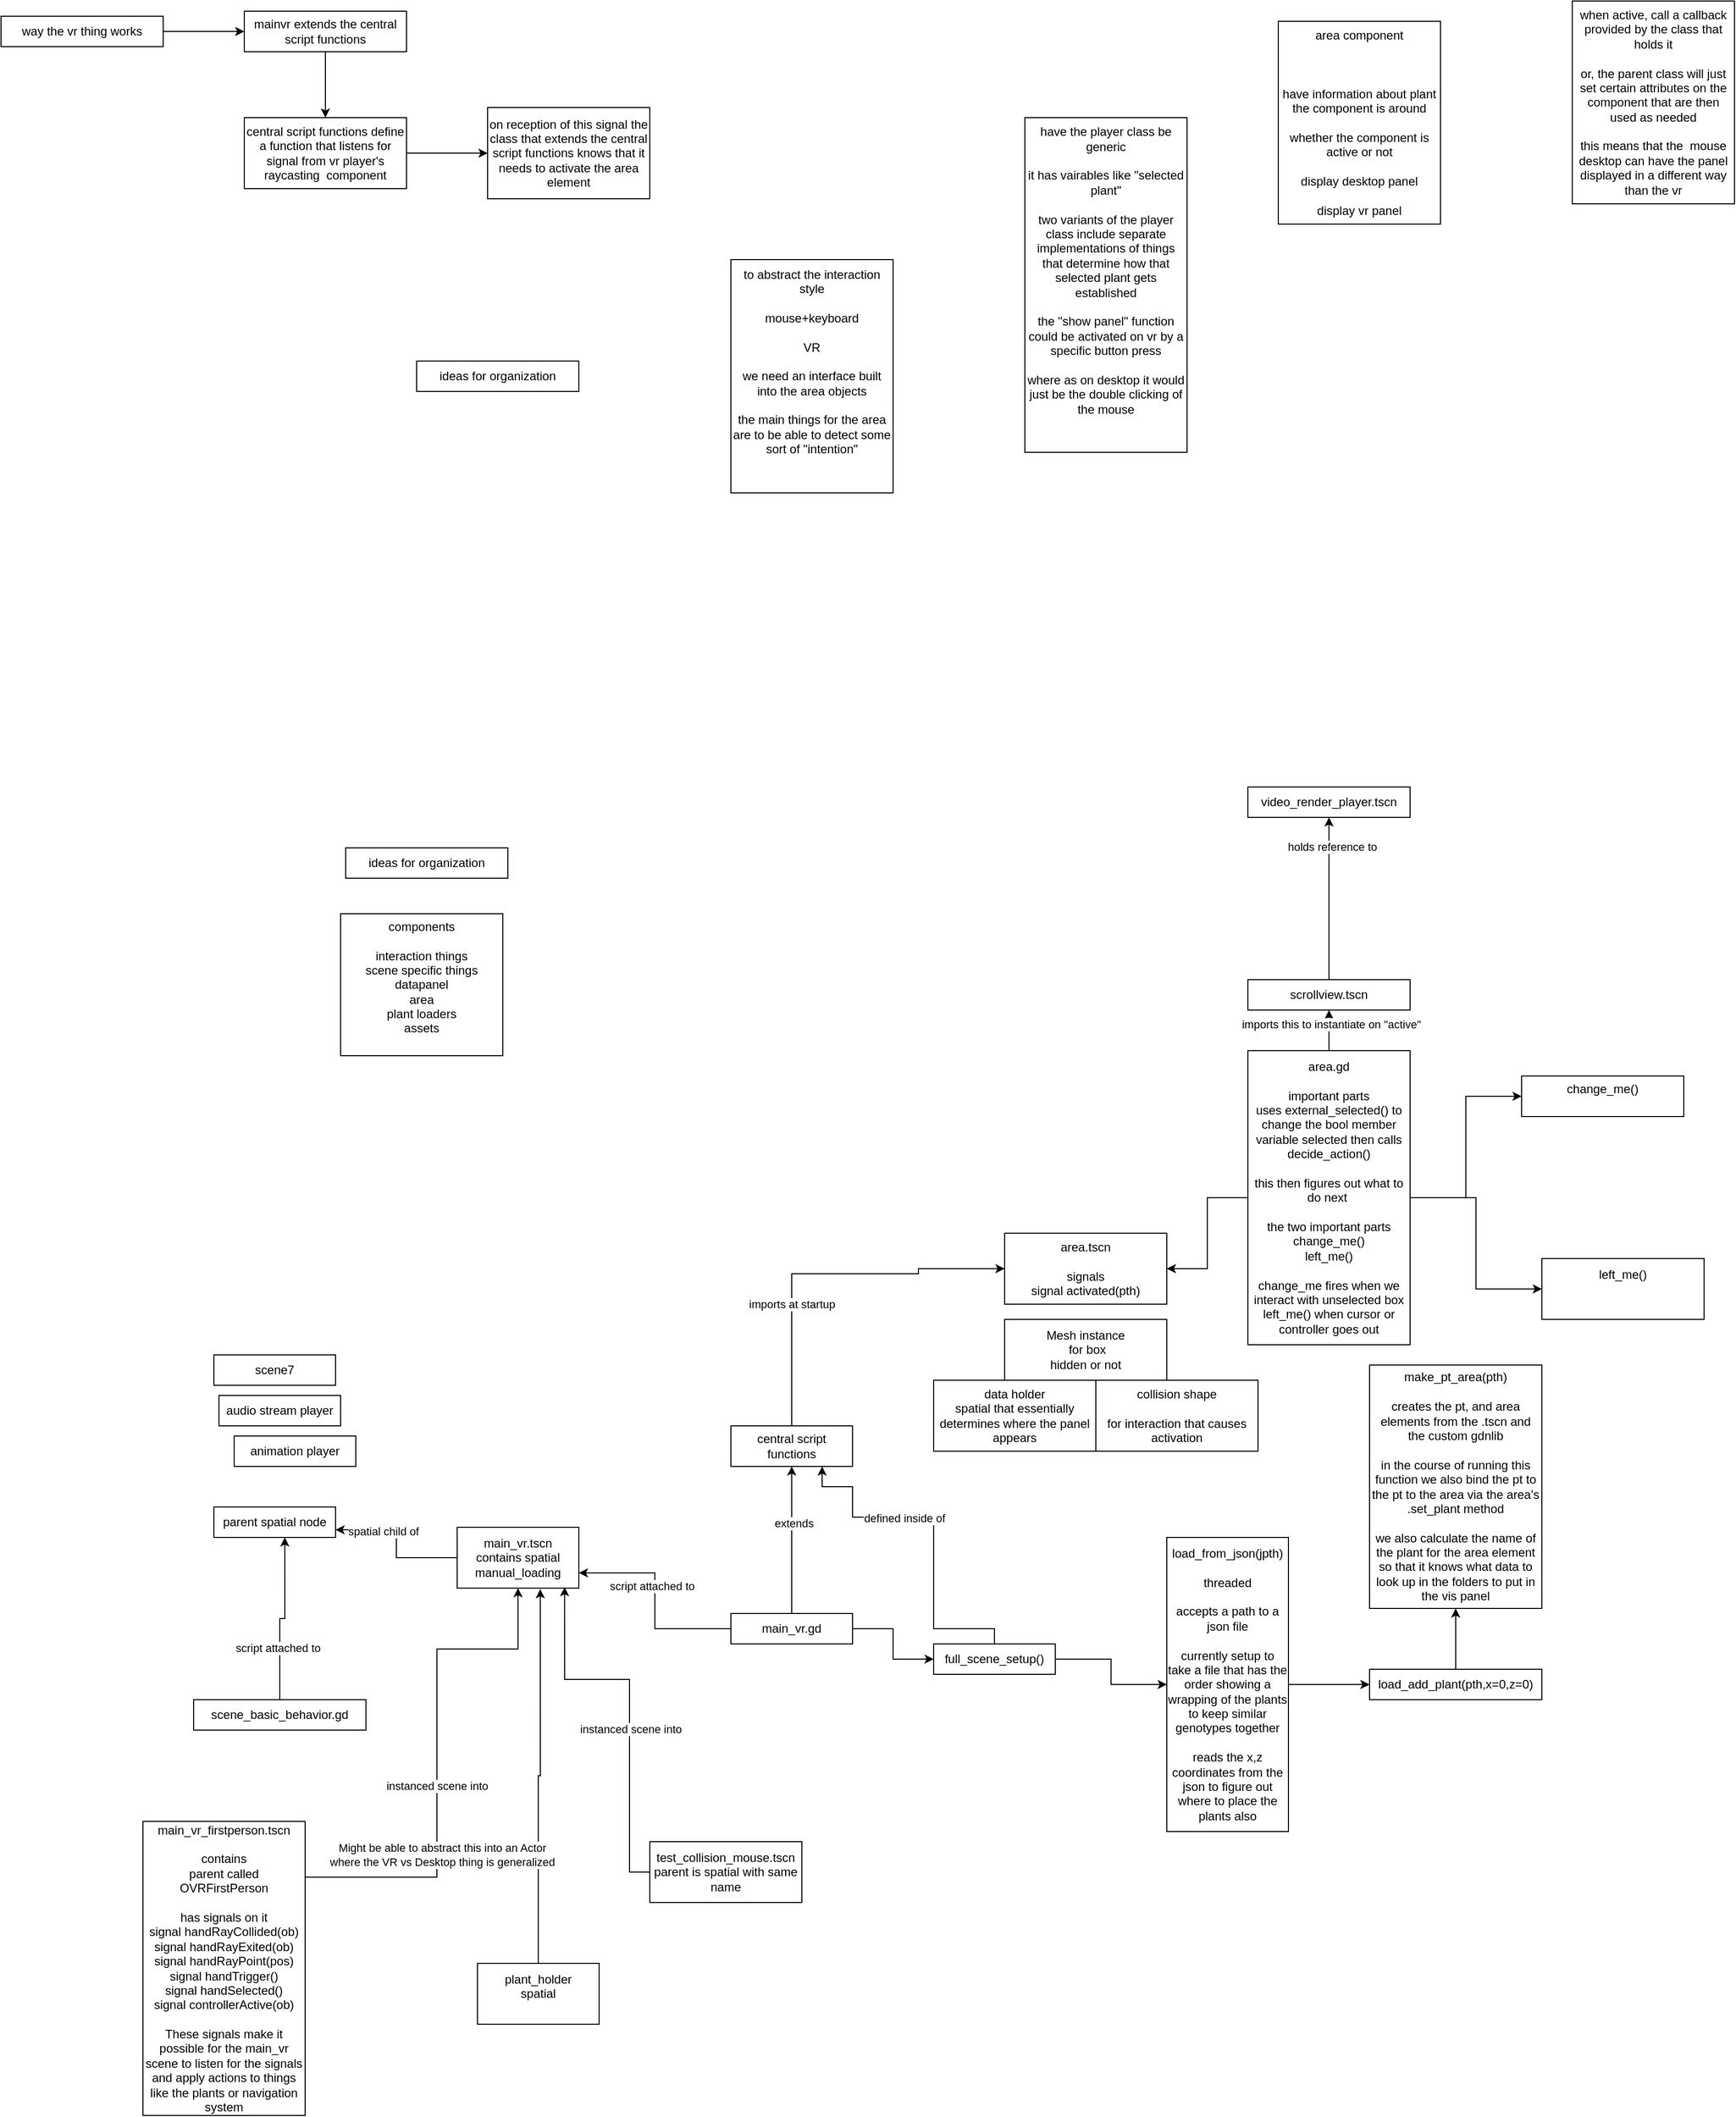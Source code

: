 <mxfile version="21.5.2" type="github">
  <diagram name="Page-1" id="0wguQ76YiwSqDK99gHfy">
    <mxGraphModel dx="2210" dy="2966" grid="1" gridSize="10" guides="1" tooltips="1" connect="1" arrows="1" fold="1" page="1" pageScale="1" pageWidth="850" pageHeight="1100" math="0" shadow="0">
      <root>
        <mxCell id="0" />
        <mxCell id="1" parent="0" />
        <mxCell id="4kwB6RhjjtPIvawW0hcN-1" value="parent spatial node" style="rounded=0;whiteSpace=wrap;html=1;resizeHeight=1;fixedWidth=1;autosize=1;" parent="1" vertex="1">
          <mxGeometry x="150" y="230" width="120" height="30" as="geometry" />
        </mxCell>
        <mxCell id="ln1YY3OUBzTWCqrGMW5q-24" style="edgeStyle=orthogonalEdgeStyle;rounded=0;orthogonalLoop=1;jettySize=auto;html=1;entryX=0;entryY=0.5;entryDx=0;entryDy=0;" parent="1" source="4kwB6RhjjtPIvawW0hcN-2" target="ln1YY3OUBzTWCqrGMW5q-22" edge="1">
          <mxGeometry relative="1" as="geometry">
            <Array as="points">
              <mxPoint x="720" />
              <mxPoint x="845" />
              <mxPoint x="845" y="-5" />
            </Array>
          </mxGeometry>
        </mxCell>
        <mxCell id="ln1YY3OUBzTWCqrGMW5q-25" value="imports at startup" style="edgeLabel;html=1;align=center;verticalAlign=middle;resizable=0;points=[];" parent="ln1YY3OUBzTWCqrGMW5q-24" vertex="1" connectable="0">
          <mxGeometry x="-0.339" relative="1" as="geometry">
            <mxPoint as="offset" />
          </mxGeometry>
        </mxCell>
        <mxCell id="4kwB6RhjjtPIvawW0hcN-2" value="central script functions" style="rounded=0;whiteSpace=wrap;html=1;resizeHeight=1;fixedWidth=1;autosize=1;" parent="1" vertex="1">
          <mxGeometry x="660" y="150" width="120" height="40" as="geometry" />
        </mxCell>
        <mxCell id="4kwB6RhjjtPIvawW0hcN-4" style="edgeStyle=orthogonalEdgeStyle;rounded=0;orthogonalLoop=1;jettySize=auto;html=1;entryX=0.5;entryY=1;entryDx=0;entryDy=0;" parent="1" source="4kwB6RhjjtPIvawW0hcN-3" target="4kwB6RhjjtPIvawW0hcN-2" edge="1">
          <mxGeometry relative="1" as="geometry" />
        </mxCell>
        <mxCell id="4kwB6RhjjtPIvawW0hcN-5" value="extends" style="edgeLabel;html=1;align=center;verticalAlign=middle;resizable=0;points=[];" parent="4kwB6RhjjtPIvawW0hcN-4" vertex="1" connectable="0">
          <mxGeometry x="0.228" y="-2" relative="1" as="geometry">
            <mxPoint as="offset" />
          </mxGeometry>
        </mxCell>
        <mxCell id="ln1YY3OUBzTWCqrGMW5q-4" value="" style="edgeStyle=orthogonalEdgeStyle;rounded=0;orthogonalLoop=1;jettySize=auto;html=1;" parent="1" source="4kwB6RhjjtPIvawW0hcN-3" target="ln1YY3OUBzTWCqrGMW5q-3" edge="1">
          <mxGeometry relative="1" as="geometry" />
        </mxCell>
        <mxCell id="ln1YY3OUBzTWCqrGMW5q-10" style="edgeStyle=orthogonalEdgeStyle;rounded=0;orthogonalLoop=1;jettySize=auto;html=1;entryX=1;entryY=0.75;entryDx=0;entryDy=0;" parent="1" source="4kwB6RhjjtPIvawW0hcN-3" target="ln1YY3OUBzTWCqrGMW5q-7" edge="1">
          <mxGeometry relative="1" as="geometry" />
        </mxCell>
        <mxCell id="ln1YY3OUBzTWCqrGMW5q-11" value="script attached to" style="edgeLabel;html=1;align=center;verticalAlign=middle;resizable=0;points=[];" parent="ln1YY3OUBzTWCqrGMW5q-10" vertex="1" connectable="0">
          <mxGeometry x="0.148" y="3" relative="1" as="geometry">
            <mxPoint as="offset" />
          </mxGeometry>
        </mxCell>
        <mxCell id="4kwB6RhjjtPIvawW0hcN-3" value="main_vr.gd" style="rounded=0;whiteSpace=wrap;html=1;resizeHeight=1;fixedWidth=1;autosize=1;" parent="1" vertex="1">
          <mxGeometry x="660" y="335" width="120" height="30" as="geometry" />
        </mxCell>
        <mxCell id="4kwB6RhjjtPIvawW0hcN-7" style="edgeStyle=orthogonalEdgeStyle;rounded=0;orthogonalLoop=1;jettySize=auto;html=1;entryX=0.583;entryY=1;entryDx=0;entryDy=0;entryPerimeter=0;" parent="1" source="4kwB6RhjjtPIvawW0hcN-6" target="4kwB6RhjjtPIvawW0hcN-1" edge="1">
          <mxGeometry relative="1" as="geometry" />
        </mxCell>
        <mxCell id="4kwB6RhjjtPIvawW0hcN-8" value="&amp;nbsp; " style="edgeLabel;html=1;align=center;verticalAlign=middle;resizable=0;points=[];" parent="4kwB6RhjjtPIvawW0hcN-7" vertex="1" connectable="0">
          <mxGeometry x="-0.285" y="-2" relative="1" as="geometry">
            <mxPoint as="offset" />
          </mxGeometry>
        </mxCell>
        <mxCell id="4kwB6RhjjtPIvawW0hcN-10" value="script attached to" style="edgeLabel;html=1;align=center;verticalAlign=middle;resizable=0;points=[];" parent="4kwB6RhjjtPIvawW0hcN-7" vertex="1" connectable="0">
          <mxGeometry x="-0.382" y="2" relative="1" as="geometry">
            <mxPoint as="offset" />
          </mxGeometry>
        </mxCell>
        <mxCell id="4kwB6RhjjtPIvawW0hcN-6" value="scene_basic_behavior.gd" style="rounded=0;whiteSpace=wrap;html=1;resizeHeight=1;fixedWidth=1;autosize=1;" parent="1" vertex="1">
          <mxGeometry x="130" y="420" width="170" height="30" as="geometry" />
        </mxCell>
        <mxCell id="4kwB6RhjjtPIvawW0hcN-9" value="scene7" style="rounded=0;whiteSpace=wrap;html=1;resizeHeight=1;fixedWidth=1;autosize=1;" parent="1" vertex="1">
          <mxGeometry x="150" y="80" width="120" height="30" as="geometry" />
        </mxCell>
        <mxCell id="ln1YY3OUBzTWCqrGMW5q-1" value="audio stream player" style="rounded=0;whiteSpace=wrap;html=1;resizeHeight=1;fixedWidth=1;autosize=1;" parent="1" vertex="1">
          <mxGeometry x="155" y="120" width="120" height="30" as="geometry" />
        </mxCell>
        <mxCell id="ln1YY3OUBzTWCqrGMW5q-2" value="animation player" style="rounded=0;whiteSpace=wrap;html=1;resizeHeight=1;fixedWidth=1;autosize=1;" parent="1" vertex="1">
          <mxGeometry x="170" y="160" width="120" height="30" as="geometry" />
        </mxCell>
        <mxCell id="ln1YY3OUBzTWCqrGMW5q-5" style="edgeStyle=orthogonalEdgeStyle;rounded=0;orthogonalLoop=1;jettySize=auto;html=1;entryX=0.75;entryY=1;entryDx=0;entryDy=0;" parent="1" source="ln1YY3OUBzTWCqrGMW5q-3" target="4kwB6RhjjtPIvawW0hcN-2" edge="1">
          <mxGeometry relative="1" as="geometry">
            <Array as="points">
              <mxPoint x="920" y="350" />
              <mxPoint x="860" y="350" />
              <mxPoint x="860" y="240" />
              <mxPoint x="780" y="240" />
              <mxPoint x="780" y="210" />
              <mxPoint x="750" y="210" />
            </Array>
          </mxGeometry>
        </mxCell>
        <mxCell id="ln1YY3OUBzTWCqrGMW5q-6" value="defined inside of" style="edgeLabel;html=1;align=center;verticalAlign=middle;resizable=0;points=[];" parent="ln1YY3OUBzTWCqrGMW5q-5" vertex="1" connectable="0">
          <mxGeometry x="0.244" y="1" relative="1" as="geometry">
            <mxPoint as="offset" />
          </mxGeometry>
        </mxCell>
        <mxCell id="ln1YY3OUBzTWCqrGMW5q-32" style="edgeStyle=orthogonalEdgeStyle;rounded=0;orthogonalLoop=1;jettySize=auto;html=1;" parent="1" source="ln1YY3OUBzTWCqrGMW5q-3" target="ln1YY3OUBzTWCqrGMW5q-31" edge="1">
          <mxGeometry relative="1" as="geometry" />
        </mxCell>
        <mxCell id="ln1YY3OUBzTWCqrGMW5q-3" value="full_scene_setup()" style="rounded=0;whiteSpace=wrap;html=1;resizeHeight=1;fixedWidth=1;autosize=1;" parent="1" vertex="1">
          <mxGeometry x="860" y="365" width="120" height="30" as="geometry" />
        </mxCell>
        <mxCell id="ln1YY3OUBzTWCqrGMW5q-8" style="edgeStyle=orthogonalEdgeStyle;rounded=0;orthogonalLoop=1;jettySize=auto;html=1;entryX=1;entryY=0.75;entryDx=0;entryDy=0;" parent="1" source="ln1YY3OUBzTWCqrGMW5q-7" target="4kwB6RhjjtPIvawW0hcN-1" edge="1">
          <mxGeometry relative="1" as="geometry" />
        </mxCell>
        <mxCell id="ln1YY3OUBzTWCqrGMW5q-9" value="spatial child of" style="edgeLabel;html=1;align=center;verticalAlign=middle;resizable=0;points=[];" parent="ln1YY3OUBzTWCqrGMW5q-8" vertex="1" connectable="0">
          <mxGeometry x="0.363" y="1" relative="1" as="geometry">
            <mxPoint as="offset" />
          </mxGeometry>
        </mxCell>
        <mxCell id="ln1YY3OUBzTWCqrGMW5q-7" value="&lt;div&gt;main_vr.tscn &lt;br&gt;&lt;/div&gt;&lt;div&gt;contains spatial manual_loading&lt;/div&gt;" style="rounded=0;whiteSpace=wrap;html=1;resizeHeight=1;fixedWidth=1;autosize=1;" parent="1" vertex="1">
          <mxGeometry x="390" y="250" width="120" height="60" as="geometry" />
        </mxCell>
        <mxCell id="ln1YY3OUBzTWCqrGMW5q-16" style="edgeStyle=orthogonalEdgeStyle;rounded=0;orthogonalLoop=1;jettySize=auto;html=1;entryX=0.683;entryY=1.017;entryDx=0;entryDy=0;entryPerimeter=0;" parent="1" source="ln1YY3OUBzTWCqrGMW5q-12" target="ln1YY3OUBzTWCqrGMW5q-7" edge="1">
          <mxGeometry relative="1" as="geometry" />
        </mxCell>
        <mxCell id="ln1YY3OUBzTWCqrGMW5q-12" value="&lt;div&gt;plant_holder&lt;/div&gt;&lt;div&gt;spatial&lt;/div&gt;&lt;div&gt;&lt;br&gt;&lt;/div&gt;" style="rounded=0;whiteSpace=wrap;html=1;resizeHeight=1;fixedWidth=1;autosize=1;" parent="1" vertex="1">
          <mxGeometry x="410" y="680" width="120" height="60" as="geometry" />
        </mxCell>
        <mxCell id="ln1YY3OUBzTWCqrGMW5q-15" style="edgeStyle=orthogonalEdgeStyle;rounded=0;orthogonalLoop=1;jettySize=auto;html=1;" parent="1" source="ln1YY3OUBzTWCqrGMW5q-13" target="ln1YY3OUBzTWCqrGMW5q-7" edge="1">
          <mxGeometry relative="1" as="geometry">
            <Array as="points">
              <mxPoint x="370" y="595" />
              <mxPoint x="370" y="370" />
              <mxPoint x="450" y="370" />
            </Array>
          </mxGeometry>
        </mxCell>
        <mxCell id="ln1YY3OUBzTWCqrGMW5q-18" value="instanced scene into" style="edgeLabel;html=1;align=center;verticalAlign=middle;resizable=0;points=[];" parent="ln1YY3OUBzTWCqrGMW5q-15" vertex="1" connectable="0">
          <mxGeometry x="-0.109" relative="1" as="geometry">
            <mxPoint as="offset" />
          </mxGeometry>
        </mxCell>
        <mxCell id="ln1YY3OUBzTWCqrGMW5q-20" value="&lt;div&gt;Might be able to abstract this into an Actor &lt;br&gt;&lt;/div&gt;&lt;div&gt;where the VR vs Desktop thing is generalized&lt;br&gt;&lt;/div&gt;" style="edgeLabel;html=1;align=center;verticalAlign=middle;resizable=0;points=[];" parent="ln1YY3OUBzTWCqrGMW5q-15" vertex="1" connectable="0">
          <mxGeometry x="-0.383" y="-5" relative="1" as="geometry">
            <mxPoint as="offset" />
          </mxGeometry>
        </mxCell>
        <mxCell id="ln1YY3OUBzTWCqrGMW5q-13" value="&lt;div&gt;main_vr_firstperson.tscn&lt;/div&gt;&lt;div&gt;&lt;br&gt;&lt;/div&gt;&lt;div&gt;contains &lt;br&gt;&lt;/div&gt;&lt;div&gt;parent called OVRFirstPerson&lt;br&gt;&lt;/div&gt;&lt;div&gt;&lt;br&gt;&lt;/div&gt;&lt;div&gt;has signals on it&lt;/div&gt;&lt;div&gt;signal handRayCollided(ob)&lt;br&gt;signal handRayExited(ob)&lt;br&gt;signal handRayPoint(pos)&lt;br&gt;signal handTrigger()&lt;br&gt;signal handSelected()&lt;br&gt;signal controllerActive(ob)&lt;br&gt;&lt;/div&gt;&lt;div&gt;&lt;br&gt;&lt;/div&gt;&lt;div&gt;These signals make it possible for the main_vr scene to listen for the signals and apply actions to things like the plants or navigation system&lt;br&gt;&lt;/div&gt;" style="rounded=0;whiteSpace=wrap;html=1;resizeHeight=1;fixedWidth=1;autosize=1;" parent="1" vertex="1">
          <mxGeometry x="80" y="540" width="160" height="290" as="geometry" />
        </mxCell>
        <mxCell id="ln1YY3OUBzTWCqrGMW5q-17" style="edgeStyle=orthogonalEdgeStyle;rounded=0;orthogonalLoop=1;jettySize=auto;html=1;entryX=0.883;entryY=0.983;entryDx=0;entryDy=0;entryPerimeter=0;" parent="1" source="ln1YY3OUBzTWCqrGMW5q-14" target="ln1YY3OUBzTWCqrGMW5q-7" edge="1">
          <mxGeometry relative="1" as="geometry">
            <Array as="points">
              <mxPoint x="560" y="590" />
              <mxPoint x="560" y="400" />
              <mxPoint x="496" y="400" />
            </Array>
          </mxGeometry>
        </mxCell>
        <mxCell id="ln1YY3OUBzTWCqrGMW5q-19" value="instanced scene into" style="edgeLabel;html=1;align=center;verticalAlign=middle;resizable=0;points=[];" parent="ln1YY3OUBzTWCqrGMW5q-17" vertex="1" connectable="0">
          <mxGeometry x="-0.118" y="-1" relative="1" as="geometry">
            <mxPoint as="offset" />
          </mxGeometry>
        </mxCell>
        <mxCell id="ln1YY3OUBzTWCqrGMW5q-14" value="&lt;div&gt;test_collision_mouse.tscn&lt;/div&gt;&lt;div&gt;parent is spatial with same name&lt;br&gt;&lt;/div&gt;" style="rounded=0;whiteSpace=wrap;html=1;resizeHeight=1;fixedWidth=1;autosize=1;" parent="1" vertex="1">
          <mxGeometry x="580" y="560" width="150" height="60" as="geometry" />
        </mxCell>
        <mxCell id="ln1YY3OUBzTWCqrGMW5q-22" value="&lt;div&gt;area.tscn&lt;/div&gt;&lt;div&gt;&lt;br&gt;&lt;/div&gt;&lt;div&gt;signals &lt;br&gt;&lt;/div&gt;&lt;div&gt;signal activated(pth)&lt;br&gt;&lt;/div&gt;" style="rounded=0;whiteSpace=wrap;html=1;resizeHeight=1;fixedWidth=1;autosize=1;" parent="1" vertex="1">
          <mxGeometry x="930" y="-40" width="160" height="70" as="geometry" />
        </mxCell>
        <mxCell id="ln1YY3OUBzTWCqrGMW5q-28" value="&lt;div&gt;Mesh instance&lt;br&gt;&lt;/div&gt;&lt;div&gt;&amp;nbsp;for box&lt;/div&gt;&lt;div&gt;hidden or not&lt;br&gt;&lt;/div&gt;" style="rounded=0;whiteSpace=wrap;html=1;resizeHeight=1;fixedWidth=1;autosize=1;" parent="1" vertex="1">
          <mxGeometry x="930" y="45" width="160" height="60" as="geometry" />
        </mxCell>
        <mxCell id="ln1YY3OUBzTWCqrGMW5q-29" value="&lt;div&gt;data holder&lt;/div&gt;&lt;div&gt;spatial that essentially determines where the panel appears&lt;br&gt;&lt;/div&gt;" style="rounded=0;whiteSpace=wrap;html=1;resizeHeight=1;fixedWidth=1;autosize=1;" parent="1" vertex="1">
          <mxGeometry x="860" y="105" width="160" height="70" as="geometry" />
        </mxCell>
        <mxCell id="ln1YY3OUBzTWCqrGMW5q-30" value="&lt;div&gt;collision shape&lt;/div&gt;&lt;div&gt;&lt;br&gt;&lt;/div&gt;&lt;div&gt;for interaction that causes activation&lt;br&gt;&lt;/div&gt;" style="rounded=0;whiteSpace=wrap;html=1;resizeHeight=1;fixedWidth=1;autosize=1;" parent="1" vertex="1">
          <mxGeometry x="1020" y="105" width="160" height="70" as="geometry" />
        </mxCell>
        <mxCell id="ln1YY3OUBzTWCqrGMW5q-34" value="" style="edgeStyle=orthogonalEdgeStyle;rounded=0;orthogonalLoop=1;jettySize=auto;html=1;" parent="1" source="ln1YY3OUBzTWCqrGMW5q-31" target="ln1YY3OUBzTWCqrGMW5q-33" edge="1">
          <mxGeometry relative="1" as="geometry" />
        </mxCell>
        <mxCell id="ln1YY3OUBzTWCqrGMW5q-31" value="&lt;div&gt;load_from_json(jpth)&lt;/div&gt;&lt;div&gt;&lt;br&gt;&lt;/div&gt;&lt;div&gt;threaded&lt;/div&gt;&lt;div&gt;&lt;br&gt;&lt;/div&gt;&lt;div&gt;accepts a path to a json file&lt;/div&gt;&lt;div&gt;&lt;br&gt;&lt;/div&gt;&lt;div&gt;currently setup to take a file that has the order showing a wrapping of the plants to keep similar genotypes together&lt;/div&gt;&lt;div&gt;&lt;br&gt;&lt;/div&gt;&lt;div&gt;reads the x,z coordinates from the json to figure out where to place the plants also&lt;br&gt;&lt;/div&gt;" style="rounded=0;whiteSpace=wrap;html=1;resizeHeight=1;fixedWidth=1;autosize=1;" parent="1" vertex="1">
          <mxGeometry x="1090" y="260" width="120" height="290" as="geometry" />
        </mxCell>
        <mxCell id="ln1YY3OUBzTWCqrGMW5q-37" value="" style="edgeStyle=orthogonalEdgeStyle;rounded=0;orthogonalLoop=1;jettySize=auto;html=1;" parent="1" source="ln1YY3OUBzTWCqrGMW5q-33" target="ln1YY3OUBzTWCqrGMW5q-36" edge="1">
          <mxGeometry relative="1" as="geometry" />
        </mxCell>
        <mxCell id="ln1YY3OUBzTWCqrGMW5q-33" value="load_add_plant(pth,x=0,z=0)" style="rounded=0;whiteSpace=wrap;html=1;resizeHeight=1;fixedWidth=1;autosize=1;" parent="1" vertex="1">
          <mxGeometry x="1290" y="390" width="170" height="30" as="geometry" />
        </mxCell>
        <mxCell id="ln1YY3OUBzTWCqrGMW5q-36" value="&lt;div&gt;make_pt_area(pth)&lt;/div&gt;&lt;div&gt;&lt;br&gt;&lt;/div&gt;&lt;div&gt;creates the pt, and area elements from the .tscn and the custom gdnlib&lt;/div&gt;&lt;div&gt;&lt;br&gt;&lt;/div&gt;&lt;div&gt;in the course of running this function we also bind the pt to the pt to the area via the area&#39;s .set_plant method&lt;/div&gt;&lt;div&gt;&lt;br&gt;&lt;/div&gt;&lt;div&gt;we also calculate the name of the plant for the area element so that it knows what data to look up in the folders to put in the vis panel&lt;br&gt;&lt;/div&gt;" style="rounded=0;whiteSpace=wrap;html=1;resizeHeight=1;fixedWidth=1;autosize=1;" parent="1" vertex="1">
          <mxGeometry x="1290" y="90" width="170" height="240" as="geometry" />
        </mxCell>
        <mxCell id="ln1YY3OUBzTWCqrGMW5q-40" style="edgeStyle=orthogonalEdgeStyle;rounded=0;orthogonalLoop=1;jettySize=auto;html=1;entryX=1;entryY=0.5;entryDx=0;entryDy=0;" parent="1" source="ln1YY3OUBzTWCqrGMW5q-38" target="ln1YY3OUBzTWCqrGMW5q-22" edge="1">
          <mxGeometry relative="1" as="geometry" />
        </mxCell>
        <mxCell id="ln1YY3OUBzTWCqrGMW5q-44" style="edgeStyle=orthogonalEdgeStyle;rounded=0;orthogonalLoop=1;jettySize=auto;html=1;entryX=0.5;entryY=1;entryDx=0;entryDy=0;" parent="1" source="ln1YY3OUBzTWCqrGMW5q-38" target="ln1YY3OUBzTWCqrGMW5q-41" edge="1">
          <mxGeometry relative="1" as="geometry" />
        </mxCell>
        <mxCell id="ln1YY3OUBzTWCqrGMW5q-45" value="imports this to instantiate on &quot;active&quot;" style="edgeLabel;html=1;align=center;verticalAlign=middle;resizable=0;points=[];" parent="ln1YY3OUBzTWCqrGMW5q-44" vertex="1" connectable="0">
          <mxGeometry x="0.326" y="-2" relative="1" as="geometry">
            <mxPoint as="offset" />
          </mxGeometry>
        </mxCell>
        <mxCell id="ln1YY3OUBzTWCqrGMW5q-51" value="" style="edgeStyle=orthogonalEdgeStyle;rounded=0;orthogonalLoop=1;jettySize=auto;html=1;" parent="1" source="ln1YY3OUBzTWCqrGMW5q-38" target="ln1YY3OUBzTWCqrGMW5q-50" edge="1">
          <mxGeometry relative="1" as="geometry" />
        </mxCell>
        <mxCell id="ln1YY3OUBzTWCqrGMW5q-53" value="" style="edgeStyle=orthogonalEdgeStyle;rounded=0;orthogonalLoop=1;jettySize=auto;html=1;" parent="1" source="ln1YY3OUBzTWCqrGMW5q-38" target="ln1YY3OUBzTWCqrGMW5q-52" edge="1">
          <mxGeometry relative="1" as="geometry" />
        </mxCell>
        <mxCell id="ln1YY3OUBzTWCqrGMW5q-38" value="&lt;div&gt;area.gd&lt;/div&gt;&lt;div&gt;&lt;br&gt;&lt;/div&gt;&lt;div&gt;important parts&lt;/div&gt;&lt;div&gt;uses external_selected() to change the bool member variable selected then calls decide_action()&lt;/div&gt;&lt;div&gt;&lt;br&gt;&lt;/div&gt;&lt;div&gt;this then figures out what to do next&amp;nbsp; &lt;br&gt;&lt;/div&gt;&lt;div&gt;&lt;br&gt;&lt;/div&gt;&lt;div&gt;the two important parts&lt;/div&gt;&lt;div&gt;change_me()&lt;/div&gt;&lt;div&gt;left_me()&lt;/div&gt;&lt;div&gt;&lt;br&gt;&lt;/div&gt;&lt;div&gt;change_me fires when we interact with unselected box&lt;br&gt;&lt;/div&gt;&lt;div&gt;left_me() when cursor or controller goes out&lt;br&gt;&lt;/div&gt;" style="rounded=0;whiteSpace=wrap;html=1;resizeHeight=1;fixedWidth=1;autosize=1;" parent="1" vertex="1">
          <mxGeometry x="1170" y="-220" width="160" height="290" as="geometry" />
        </mxCell>
        <mxCell id="ln1YY3OUBzTWCqrGMW5q-48" value="" style="edgeStyle=orthogonalEdgeStyle;rounded=0;orthogonalLoop=1;jettySize=auto;html=1;" parent="1" source="ln1YY3OUBzTWCqrGMW5q-41" target="ln1YY3OUBzTWCqrGMW5q-47" edge="1">
          <mxGeometry relative="1" as="geometry" />
        </mxCell>
        <mxCell id="ln1YY3OUBzTWCqrGMW5q-49" value="holds reference to" style="edgeLabel;html=1;align=center;verticalAlign=middle;resizable=0;points=[];" parent="ln1YY3OUBzTWCqrGMW5q-48" vertex="1" connectable="0">
          <mxGeometry x="0.643" y="-3" relative="1" as="geometry">
            <mxPoint as="offset" />
          </mxGeometry>
        </mxCell>
        <mxCell id="ln1YY3OUBzTWCqrGMW5q-41" value="scrollview.tscn" style="rounded=0;whiteSpace=wrap;html=1;resizeHeight=1;fixedWidth=1;autosize=1;" parent="1" vertex="1">
          <mxGeometry x="1170" y="-290" width="160" height="30" as="geometry" />
        </mxCell>
        <mxCell id="ln1YY3OUBzTWCqrGMW5q-47" value="video_render_player.tscn" style="rounded=0;whiteSpace=wrap;html=1;resizeHeight=1;fixedWidth=1;autosize=1;" parent="1" vertex="1">
          <mxGeometry x="1170" y="-480" width="160" height="30" as="geometry" />
        </mxCell>
        <mxCell id="ln1YY3OUBzTWCqrGMW5q-50" value="&lt;div&gt;change_me()&lt;/div&gt;&lt;div&gt;&lt;br&gt;&lt;/div&gt;" style="rounded=0;whiteSpace=wrap;html=1;resizeHeight=1;fixedWidth=1;autosize=1;" parent="1" vertex="1">
          <mxGeometry x="1440" y="-195" width="160" height="40" as="geometry" />
        </mxCell>
        <mxCell id="ln1YY3OUBzTWCqrGMW5q-52" value="&lt;div&gt;left_me()&lt;/div&gt;&lt;div&gt;&lt;br&gt;&lt;/div&gt;&lt;div&gt;&lt;br&gt;&lt;/div&gt;" style="rounded=0;whiteSpace=wrap;html=1;resizeHeight=1;fixedWidth=1;autosize=1;" parent="1" vertex="1">
          <mxGeometry x="1460" y="-15" width="160" height="60" as="geometry" />
        </mxCell>
        <mxCell id="ln1YY3OUBzTWCqrGMW5q-54" value="ideas for organization" style="rounded=0;whiteSpace=wrap;html=1;resizeHeight=1;fixedWidth=1;autosize=1;" parent="1" vertex="1">
          <mxGeometry x="280" y="-420" width="160" height="30" as="geometry" />
        </mxCell>
        <mxCell id="ln1YY3OUBzTWCqrGMW5q-55" value="&lt;div&gt;components&lt;/div&gt;&lt;div&gt;&lt;br&gt;&lt;/div&gt;&lt;div&gt;interaction things&lt;/div&gt;&lt;div&gt;scene specific things&lt;/div&gt;&lt;div&gt;datapanel&lt;/div&gt;&lt;div&gt;area&lt;/div&gt;&lt;div&gt;plant loaders&lt;/div&gt;&lt;div&gt;assets&lt;/div&gt;&lt;div&gt;&lt;br&gt;&lt;/div&gt;" style="rounded=0;whiteSpace=wrap;html=1;resizeHeight=1;fixedWidth=1;autosize=1;" parent="1" vertex="1">
          <mxGeometry x="275" y="-355" width="160" height="140" as="geometry" />
        </mxCell>
        <mxCell id="nMo4gvMEVJHZ66rYeXn8-12" value="ideas for organization" style="rounded=0;whiteSpace=wrap;html=1;resizeHeight=1;fixedWidth=1;autosize=1;" vertex="1" parent="1">
          <mxGeometry x="350" y="-900" width="160" height="30" as="geometry" />
        </mxCell>
        <mxCell id="nMo4gvMEVJHZ66rYeXn8-15" value="&lt;div&gt;to abstract the interaction style&lt;/div&gt;&lt;div&gt;&lt;br&gt;&lt;/div&gt;&lt;div&gt;mouse+keyboard&lt;/div&gt;&lt;div&gt;&lt;br&gt;&lt;/div&gt;&lt;div&gt;VR&lt;/div&gt;&lt;div&gt;&lt;br&gt;&lt;/div&gt;&lt;div&gt;we need an interface built into the area objects&lt;/div&gt;&lt;div&gt;&lt;br&gt;&lt;/div&gt;&lt;div&gt;the main things for the area are to be able to detect some sort of &quot;intention&quot;&lt;/div&gt;&lt;div&gt;&lt;br&gt;&lt;/div&gt;&lt;div&gt;&lt;br&gt;&lt;/div&gt;" style="rounded=0;whiteSpace=wrap;html=1;resizeHeight=1;fixedWidth=1;autosize=1;" vertex="1" parent="1">
          <mxGeometry x="660" y="-1000" width="160" height="230" as="geometry" />
        </mxCell>
        <mxCell id="nMo4gvMEVJHZ66rYeXn8-17" value="&lt;div&gt;have the player class be generic&lt;/div&gt;&lt;div&gt;&lt;br&gt;&lt;/div&gt;&lt;div&gt;it has vairables like &quot;selected plant&quot;&lt;/div&gt;&lt;div&gt;&lt;br&gt;&lt;/div&gt;&lt;div&gt;two variants of the player class include separate implementations of things that determine how that selected plant gets established&lt;/div&gt;&lt;div&gt;&lt;br&gt;&lt;/div&gt;&lt;div&gt;the &quot;show panel&quot; function could be activated on vr by a specific button press&lt;/div&gt;&lt;div&gt;&lt;br&gt;&lt;/div&gt;&lt;div&gt;where as on desktop it would just be the double clicking of the mouse&lt;/div&gt;&lt;div&gt;&lt;br&gt;&lt;/div&gt;&lt;div&gt;&lt;br&gt;&lt;/div&gt;" style="rounded=0;whiteSpace=wrap;html=1;resizeHeight=1;fixedWidth=1;autosize=1;" vertex="1" parent="1">
          <mxGeometry x="950" y="-1140" width="160" height="330" as="geometry" />
        </mxCell>
        <mxCell id="nMo4gvMEVJHZ66rYeXn8-18" value="&lt;div&gt;area component&lt;/div&gt;&lt;div&gt;&lt;br&gt;&lt;/div&gt;&lt;div&gt;&lt;br&gt;&lt;/div&gt;&lt;div&gt;&lt;br&gt;&lt;/div&gt;&lt;div&gt;have information about plant the component is around&lt;/div&gt;&lt;div&gt;&lt;br&gt;&lt;/div&gt;&lt;div&gt;whether the component is active or not&lt;/div&gt;&lt;div&gt;&lt;br&gt;&lt;/div&gt;&lt;div&gt;display desktop panel&lt;/div&gt;&lt;div&gt;&lt;br&gt;&lt;/div&gt;&lt;div&gt;display vr panel&lt;br&gt;&lt;/div&gt;" style="rounded=0;whiteSpace=wrap;html=1;resizeHeight=1;fixedWidth=1;autosize=1;" vertex="1" parent="1">
          <mxGeometry x="1200" y="-1235" width="160" height="200" as="geometry" />
        </mxCell>
        <mxCell id="nMo4gvMEVJHZ66rYeXn8-19" value="&lt;div&gt;when active, call a callback provided by the class that holds it&lt;/div&gt;&lt;div&gt;&lt;br&gt;&lt;/div&gt;&lt;div&gt;or, the parent class will just set certain attributes on the component that are then used as needed&lt;br&gt;&lt;/div&gt;&lt;div&gt;&lt;br&gt;&lt;/div&gt;&lt;div&gt;this means that the&amp;nbsp; mouse desktop can have the panel displayed in a different way than the vr&lt;br&gt;&lt;/div&gt;" style="rounded=0;whiteSpace=wrap;html=1;resizeHeight=1;fixedWidth=1;autosize=1;" vertex="1" parent="1">
          <mxGeometry x="1490" y="-1255" width="160" height="200" as="geometry" />
        </mxCell>
        <mxCell id="nMo4gvMEVJHZ66rYeXn8-22" value="" style="edgeStyle=orthogonalEdgeStyle;rounded=0;orthogonalLoop=1;jettySize=auto;html=1;fontFamily=Helvetica;fontSize=12;fontColor=default;" edge="1" parent="1" source="nMo4gvMEVJHZ66rYeXn8-20" target="nMo4gvMEVJHZ66rYeXn8-21">
          <mxGeometry relative="1" as="geometry" />
        </mxCell>
        <mxCell id="nMo4gvMEVJHZ66rYeXn8-20" value="way the vr thing works" style="rounded=0;whiteSpace=wrap;html=1;resizeHeight=1;fixedWidth=1;autosize=1;" vertex="1" parent="1">
          <mxGeometry x="-60" y="-1240" width="160" height="30" as="geometry" />
        </mxCell>
        <mxCell id="nMo4gvMEVJHZ66rYeXn8-24" value="" style="edgeStyle=orthogonalEdgeStyle;rounded=0;orthogonalLoop=1;jettySize=auto;html=1;fontFamily=Helvetica;fontSize=12;fontColor=default;" edge="1" parent="1" source="nMo4gvMEVJHZ66rYeXn8-21" target="nMo4gvMEVJHZ66rYeXn8-23">
          <mxGeometry relative="1" as="geometry" />
        </mxCell>
        <mxCell id="nMo4gvMEVJHZ66rYeXn8-21" value="mainvr extends the central script functions" style="rounded=0;whiteSpace=wrap;html=1;resizeHeight=1;fixedWidth=1;autosize=1;" vertex="1" parent="1">
          <mxGeometry x="180" y="-1245" width="160" height="40" as="geometry" />
        </mxCell>
        <mxCell id="nMo4gvMEVJHZ66rYeXn8-26" value="" style="edgeStyle=orthogonalEdgeStyle;rounded=0;orthogonalLoop=1;jettySize=auto;html=1;fontFamily=Helvetica;fontSize=12;fontColor=default;" edge="1" parent="1" source="nMo4gvMEVJHZ66rYeXn8-23" target="nMo4gvMEVJHZ66rYeXn8-25">
          <mxGeometry relative="1" as="geometry" />
        </mxCell>
        <mxCell id="nMo4gvMEVJHZ66rYeXn8-23" value="central script functions define a function that listens for signal from vr player&#39;s raycasting&amp;nbsp; component" style="rounded=0;whiteSpace=wrap;html=1;resizeHeight=1;fixedWidth=1;autosize=1;" vertex="1" parent="1">
          <mxGeometry x="180" y="-1140" width="160" height="70" as="geometry" />
        </mxCell>
        <mxCell id="nMo4gvMEVJHZ66rYeXn8-25" value="on reception of this signal the class that extends the central script functions knows that it needs to activate the area element" style="rounded=0;whiteSpace=wrap;html=1;resizeHeight=1;fixedWidth=1;autosize=1;" vertex="1" parent="1">
          <mxGeometry x="420" y="-1150" width="160" height="90" as="geometry" />
        </mxCell>
      </root>
    </mxGraphModel>
  </diagram>
</mxfile>
